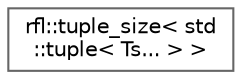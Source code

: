 digraph "类继承关系图"
{
 // LATEX_PDF_SIZE
  bgcolor="transparent";
  edge [fontname=Helvetica,fontsize=10,labelfontname=Helvetica,labelfontsize=10];
  node [fontname=Helvetica,fontsize=10,shape=box,height=0.2,width=0.4];
  rankdir="LR";
  Node0 [id="Node000000",label="rfl::tuple_size\< std\l::tuple\< Ts... \> \>",height=0.2,width=0.4,color="grey40", fillcolor="white", style="filled",URL="$structrfl_1_1tuple__size_3_01std_1_1tuple_3_01_ts_8_8_8_01_4_01_4.html",tooltip=" "];
}
